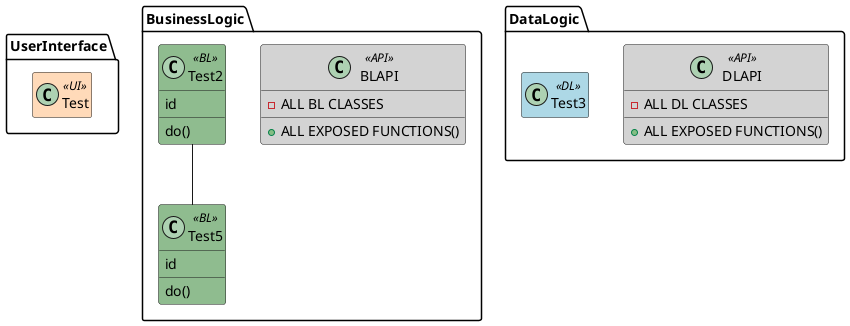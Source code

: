 @startuml 3-tier
hide empty members

skinparam class {
  BackgroundColor<<UI>> PeachPuff
  BackgroundColor<<BL>> DarkSeaGreen
  BackgroundColor<<DL>> LightBlue
  BackgroundColor<<API>> LightGray
}

package UserInterface {
  Class Test <<UI>>
}

package BusinessLogic {
  Class BLAPI <<API>> {
    - ALL BL CLASSES
    + ALL EXPOSED FUNCTIONS()
  }
  Class Test2 <<BL>> {
    id
    do()
  }
  Class Test5 <<BL>> {
    id
    do()
  }
  Test2 -- Test5
}

package DataLogic {
  Class DLAPI <<API>> {
    - ALL DL CLASSES
    + ALL EXPOSED FUNCTIONS()
  }
  Class Test3 <<DL>>
}

@enduml